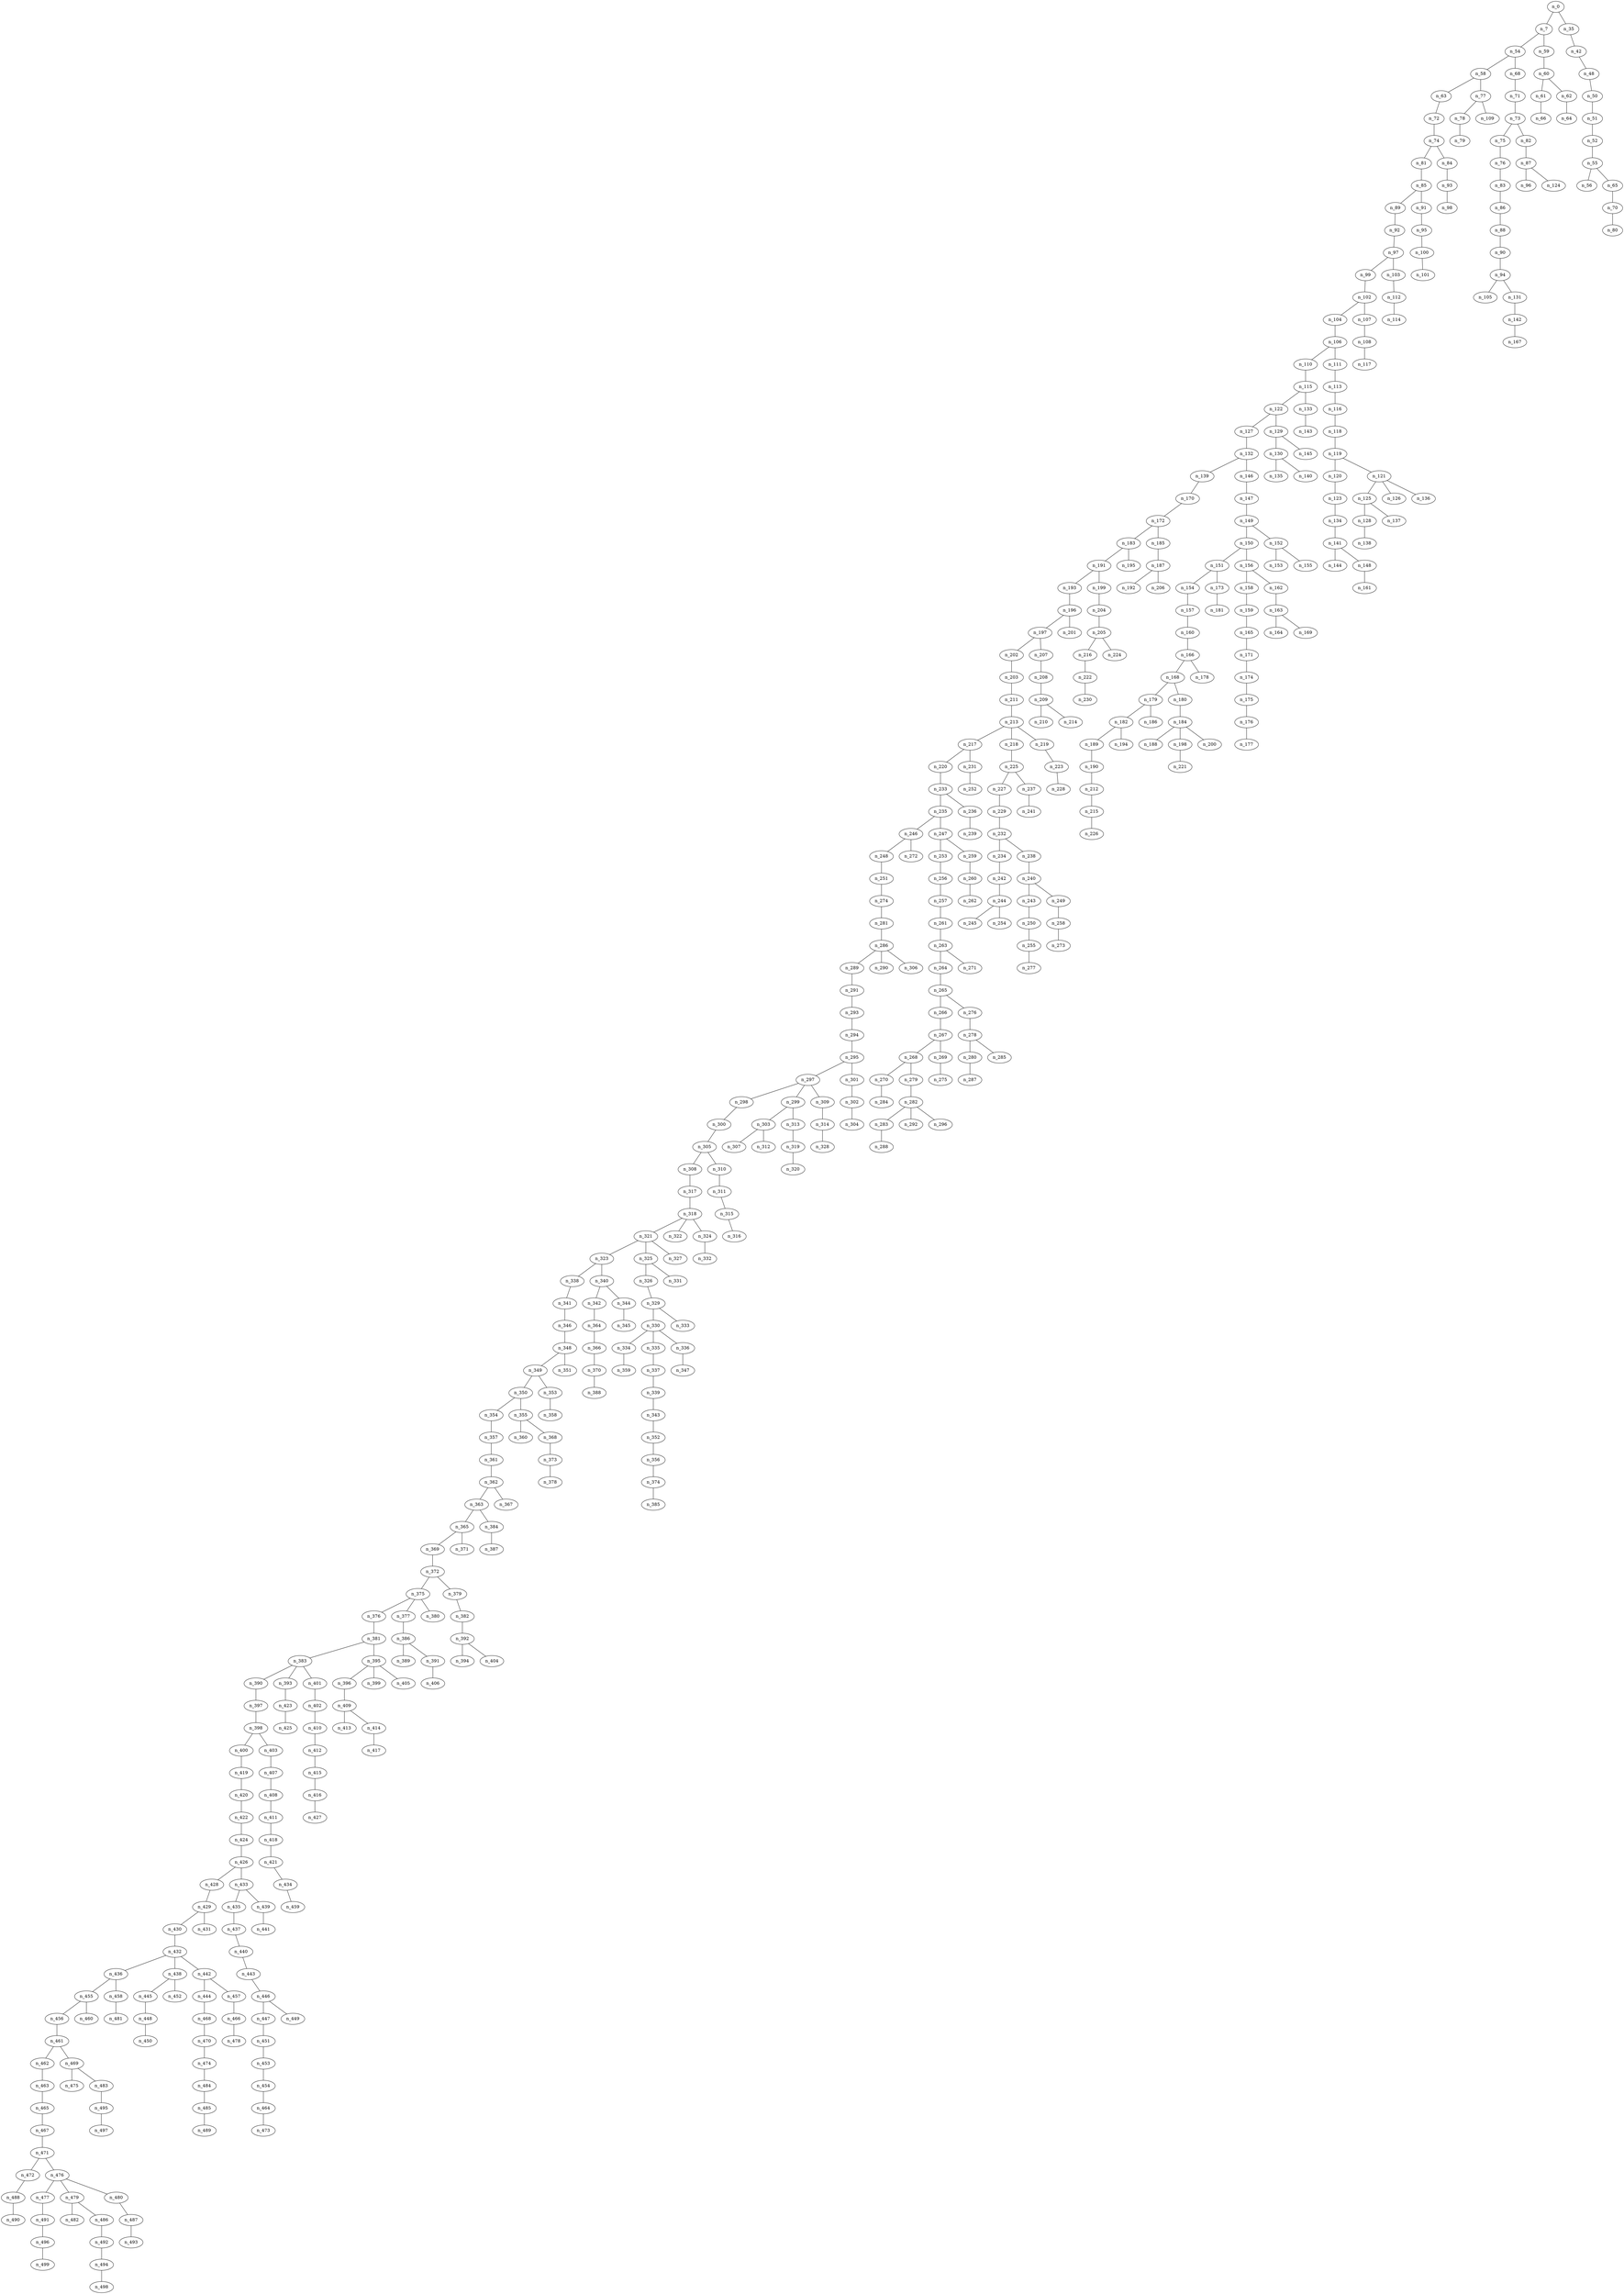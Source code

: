 graph grafoGeografico_500_30_DFS_R  {
n_0;
n_7;
n_54;
n_58;
n_63;
n_72;
n_74;
n_81;
n_85;
n_89;
n_92;
n_97;
n_99;
n_102;
n_104;
n_106;
n_110;
n_115;
n_122;
n_127;
n_132;
n_139;
n_170;
n_172;
n_183;
n_191;
n_193;
n_196;
n_197;
n_202;
n_203;
n_211;
n_213;
n_217;
n_220;
n_233;
n_235;
n_246;
n_248;
n_251;
n_274;
n_281;
n_286;
n_289;
n_291;
n_293;
n_294;
n_295;
n_297;
n_298;
n_300;
n_305;
n_308;
n_317;
n_318;
n_321;
n_323;
n_338;
n_341;
n_346;
n_348;
n_349;
n_350;
n_354;
n_357;
n_361;
n_362;
n_363;
n_365;
n_369;
n_372;
n_375;
n_376;
n_381;
n_383;
n_390;
n_397;
n_398;
n_400;
n_419;
n_420;
n_422;
n_424;
n_426;
n_428;
n_429;
n_430;
n_432;
n_436;
n_455;
n_456;
n_461;
n_462;
n_463;
n_465;
n_467;
n_471;
n_472;
n_488;
n_490;
n_476;
n_477;
n_491;
n_496;
n_499;
n_479;
n_482;
n_486;
n_492;
n_494;
n_498;
n_480;
n_487;
n_493;
n_469;
n_475;
n_483;
n_495;
n_497;
n_460;
n_458;
n_481;
n_438;
n_445;
n_448;
n_450;
n_452;
n_442;
n_444;
n_468;
n_470;
n_474;
n_484;
n_485;
n_489;
n_457;
n_466;
n_478;
n_431;
n_433;
n_435;
n_437;
n_440;
n_443;
n_446;
n_447;
n_451;
n_453;
n_454;
n_464;
n_473;
n_449;
n_439;
n_441;
n_403;
n_407;
n_408;
n_411;
n_418;
n_421;
n_434;
n_459;
n_393;
n_423;
n_425;
n_401;
n_402;
n_410;
n_412;
n_415;
n_416;
n_427;
n_395;
n_396;
n_409;
n_413;
n_414;
n_417;
n_399;
n_405;
n_377;
n_386;
n_389;
n_391;
n_406;
n_380;
n_379;
n_382;
n_392;
n_394;
n_404;
n_371;
n_384;
n_387;
n_367;
n_355;
n_360;
n_368;
n_373;
n_378;
n_353;
n_358;
n_351;
n_340;
n_342;
n_364;
n_366;
n_370;
n_388;
n_344;
n_345;
n_325;
n_326;
n_329;
n_330;
n_334;
n_359;
n_335;
n_337;
n_339;
n_343;
n_352;
n_356;
n_374;
n_385;
n_336;
n_347;
n_333;
n_331;
n_327;
n_322;
n_324;
n_332;
n_310;
n_311;
n_315;
n_316;
n_299;
n_303;
n_307;
n_312;
n_313;
n_319;
n_320;
n_309;
n_314;
n_328;
n_301;
n_302;
n_304;
n_290;
n_306;
n_272;
n_247;
n_253;
n_256;
n_257;
n_261;
n_263;
n_264;
n_265;
n_266;
n_267;
n_268;
n_270;
n_284;
n_279;
n_282;
n_283;
n_288;
n_292;
n_296;
n_269;
n_275;
n_276;
n_278;
n_280;
n_287;
n_285;
n_271;
n_259;
n_260;
n_262;
n_236;
n_239;
n_231;
n_252;
n_218;
n_225;
n_227;
n_229;
n_232;
n_234;
n_242;
n_244;
n_245;
n_254;
n_238;
n_240;
n_243;
n_250;
n_255;
n_277;
n_249;
n_258;
n_273;
n_237;
n_241;
n_219;
n_223;
n_228;
n_207;
n_208;
n_209;
n_210;
n_214;
n_201;
n_199;
n_204;
n_205;
n_216;
n_222;
n_230;
n_224;
n_195;
n_185;
n_187;
n_192;
n_206;
n_146;
n_147;
n_149;
n_150;
n_151;
n_154;
n_157;
n_160;
n_166;
n_168;
n_179;
n_182;
n_189;
n_190;
n_212;
n_215;
n_226;
n_194;
n_186;
n_180;
n_184;
n_188;
n_198;
n_221;
n_200;
n_178;
n_173;
n_181;
n_156;
n_158;
n_159;
n_165;
n_171;
n_174;
n_175;
n_176;
n_177;
n_162;
n_163;
n_164;
n_169;
n_152;
n_153;
n_155;
n_129;
n_130;
n_135;
n_140;
n_145;
n_133;
n_143;
n_111;
n_113;
n_116;
n_118;
n_119;
n_120;
n_123;
n_134;
n_141;
n_144;
n_148;
n_161;
n_121;
n_125;
n_128;
n_138;
n_137;
n_126;
n_136;
n_107;
n_108;
n_117;
n_103;
n_112;
n_114;
n_91;
n_95;
n_100;
n_101;
n_84;
n_93;
n_98;
n_77;
n_78;
n_79;
n_109;
n_68;
n_71;
n_73;
n_75;
n_76;
n_83;
n_86;
n_88;
n_90;
n_94;
n_105;
n_131;
n_142;
n_167;
n_82;
n_87;
n_96;
n_124;
n_59;
n_60;
n_61;
n_66;
n_62;
n_64;
n_35;
n_42;
n_48;
n_50;
n_51;
n_52;
n_55;
n_56;
n_65;
n_70;
n_80;
n_0 -- n_7;
n_7 -- n_54;
n_54 -- n_58;
n_58 -- n_63;
n_63 -- n_72;
n_72 -- n_74;
n_74 -- n_81;
n_81 -- n_85;
n_85 -- n_89;
n_89 -- n_92;
n_92 -- n_97;
n_97 -- n_99;
n_99 -- n_102;
n_102 -- n_104;
n_104 -- n_106;
n_106 -- n_110;
n_110 -- n_115;
n_115 -- n_122;
n_122 -- n_127;
n_127 -- n_132;
n_132 -- n_139;
n_139 -- n_170;
n_170 -- n_172;
n_172 -- n_183;
n_183 -- n_191;
n_191 -- n_193;
n_193 -- n_196;
n_196 -- n_197;
n_197 -- n_202;
n_202 -- n_203;
n_203 -- n_211;
n_211 -- n_213;
n_213 -- n_217;
n_217 -- n_220;
n_220 -- n_233;
n_233 -- n_235;
n_235 -- n_246;
n_246 -- n_248;
n_248 -- n_251;
n_251 -- n_274;
n_274 -- n_281;
n_281 -- n_286;
n_286 -- n_289;
n_289 -- n_291;
n_291 -- n_293;
n_293 -- n_294;
n_294 -- n_295;
n_295 -- n_297;
n_297 -- n_298;
n_298 -- n_300;
n_300 -- n_305;
n_305 -- n_308;
n_308 -- n_317;
n_317 -- n_318;
n_318 -- n_321;
n_321 -- n_323;
n_323 -- n_338;
n_338 -- n_341;
n_341 -- n_346;
n_346 -- n_348;
n_348 -- n_349;
n_349 -- n_350;
n_350 -- n_354;
n_354 -- n_357;
n_357 -- n_361;
n_361 -- n_362;
n_362 -- n_363;
n_363 -- n_365;
n_365 -- n_369;
n_369 -- n_372;
n_372 -- n_375;
n_375 -- n_376;
n_376 -- n_381;
n_381 -- n_383;
n_383 -- n_390;
n_390 -- n_397;
n_397 -- n_398;
n_398 -- n_400;
n_400 -- n_419;
n_419 -- n_420;
n_420 -- n_422;
n_422 -- n_424;
n_424 -- n_426;
n_426 -- n_428;
n_428 -- n_429;
n_429 -- n_430;
n_430 -- n_432;
n_432 -- n_436;
n_436 -- n_455;
n_455 -- n_456;
n_456 -- n_461;
n_461 -- n_462;
n_462 -- n_463;
n_463 -- n_465;
n_465 -- n_467;
n_467 -- n_471;
n_471 -- n_472;
n_472 -- n_488;
n_488 -- n_490;
n_471 -- n_476;
n_476 -- n_477;
n_477 -- n_491;
n_491 -- n_496;
n_496 -- n_499;
n_476 -- n_479;
n_479 -- n_482;
n_479 -- n_486;
n_486 -- n_492;
n_492 -- n_494;
n_494 -- n_498;
n_476 -- n_480;
n_480 -- n_487;
n_487 -- n_493;
n_461 -- n_469;
n_469 -- n_475;
n_469 -- n_483;
n_483 -- n_495;
n_495 -- n_497;
n_455 -- n_460;
n_436 -- n_458;
n_458 -- n_481;
n_432 -- n_438;
n_438 -- n_445;
n_445 -- n_448;
n_448 -- n_450;
n_438 -- n_452;
n_432 -- n_442;
n_442 -- n_444;
n_444 -- n_468;
n_468 -- n_470;
n_470 -- n_474;
n_474 -- n_484;
n_484 -- n_485;
n_485 -- n_489;
n_442 -- n_457;
n_457 -- n_466;
n_466 -- n_478;
n_429 -- n_431;
n_426 -- n_433;
n_433 -- n_435;
n_435 -- n_437;
n_437 -- n_440;
n_440 -- n_443;
n_443 -- n_446;
n_446 -- n_447;
n_447 -- n_451;
n_451 -- n_453;
n_453 -- n_454;
n_454 -- n_464;
n_464 -- n_473;
n_446 -- n_449;
n_433 -- n_439;
n_439 -- n_441;
n_398 -- n_403;
n_403 -- n_407;
n_407 -- n_408;
n_408 -- n_411;
n_411 -- n_418;
n_418 -- n_421;
n_421 -- n_434;
n_434 -- n_459;
n_383 -- n_393;
n_393 -- n_423;
n_423 -- n_425;
n_383 -- n_401;
n_401 -- n_402;
n_402 -- n_410;
n_410 -- n_412;
n_412 -- n_415;
n_415 -- n_416;
n_416 -- n_427;
n_381 -- n_395;
n_395 -- n_396;
n_396 -- n_409;
n_409 -- n_413;
n_409 -- n_414;
n_414 -- n_417;
n_395 -- n_399;
n_395 -- n_405;
n_375 -- n_377;
n_377 -- n_386;
n_386 -- n_389;
n_386 -- n_391;
n_391 -- n_406;
n_375 -- n_380;
n_372 -- n_379;
n_379 -- n_382;
n_382 -- n_392;
n_392 -- n_394;
n_392 -- n_404;
n_365 -- n_371;
n_363 -- n_384;
n_384 -- n_387;
n_362 -- n_367;
n_350 -- n_355;
n_355 -- n_360;
n_355 -- n_368;
n_368 -- n_373;
n_373 -- n_378;
n_349 -- n_353;
n_353 -- n_358;
n_348 -- n_351;
n_323 -- n_340;
n_340 -- n_342;
n_342 -- n_364;
n_364 -- n_366;
n_366 -- n_370;
n_370 -- n_388;
n_340 -- n_344;
n_344 -- n_345;
n_321 -- n_325;
n_325 -- n_326;
n_326 -- n_329;
n_329 -- n_330;
n_330 -- n_334;
n_334 -- n_359;
n_330 -- n_335;
n_335 -- n_337;
n_337 -- n_339;
n_339 -- n_343;
n_343 -- n_352;
n_352 -- n_356;
n_356 -- n_374;
n_374 -- n_385;
n_330 -- n_336;
n_336 -- n_347;
n_329 -- n_333;
n_325 -- n_331;
n_321 -- n_327;
n_318 -- n_322;
n_318 -- n_324;
n_324 -- n_332;
n_305 -- n_310;
n_310 -- n_311;
n_311 -- n_315;
n_315 -- n_316;
n_297 -- n_299;
n_299 -- n_303;
n_303 -- n_307;
n_303 -- n_312;
n_299 -- n_313;
n_313 -- n_319;
n_319 -- n_320;
n_297 -- n_309;
n_309 -- n_314;
n_314 -- n_328;
n_295 -- n_301;
n_301 -- n_302;
n_302 -- n_304;
n_286 -- n_290;
n_286 -- n_306;
n_246 -- n_272;
n_235 -- n_247;
n_247 -- n_253;
n_253 -- n_256;
n_256 -- n_257;
n_257 -- n_261;
n_261 -- n_263;
n_263 -- n_264;
n_264 -- n_265;
n_265 -- n_266;
n_266 -- n_267;
n_267 -- n_268;
n_268 -- n_270;
n_270 -- n_284;
n_268 -- n_279;
n_279 -- n_282;
n_282 -- n_283;
n_283 -- n_288;
n_282 -- n_292;
n_282 -- n_296;
n_267 -- n_269;
n_269 -- n_275;
n_265 -- n_276;
n_276 -- n_278;
n_278 -- n_280;
n_280 -- n_287;
n_278 -- n_285;
n_263 -- n_271;
n_247 -- n_259;
n_259 -- n_260;
n_260 -- n_262;
n_233 -- n_236;
n_236 -- n_239;
n_217 -- n_231;
n_231 -- n_252;
n_213 -- n_218;
n_218 -- n_225;
n_225 -- n_227;
n_227 -- n_229;
n_229 -- n_232;
n_232 -- n_234;
n_234 -- n_242;
n_242 -- n_244;
n_244 -- n_245;
n_244 -- n_254;
n_232 -- n_238;
n_238 -- n_240;
n_240 -- n_243;
n_243 -- n_250;
n_250 -- n_255;
n_255 -- n_277;
n_240 -- n_249;
n_249 -- n_258;
n_258 -- n_273;
n_225 -- n_237;
n_237 -- n_241;
n_213 -- n_219;
n_219 -- n_223;
n_223 -- n_228;
n_197 -- n_207;
n_207 -- n_208;
n_208 -- n_209;
n_209 -- n_210;
n_209 -- n_214;
n_196 -- n_201;
n_191 -- n_199;
n_199 -- n_204;
n_204 -- n_205;
n_205 -- n_216;
n_216 -- n_222;
n_222 -- n_230;
n_205 -- n_224;
n_183 -- n_195;
n_172 -- n_185;
n_185 -- n_187;
n_187 -- n_192;
n_187 -- n_206;
n_132 -- n_146;
n_146 -- n_147;
n_147 -- n_149;
n_149 -- n_150;
n_150 -- n_151;
n_151 -- n_154;
n_154 -- n_157;
n_157 -- n_160;
n_160 -- n_166;
n_166 -- n_168;
n_168 -- n_179;
n_179 -- n_182;
n_182 -- n_189;
n_189 -- n_190;
n_190 -- n_212;
n_212 -- n_215;
n_215 -- n_226;
n_182 -- n_194;
n_179 -- n_186;
n_168 -- n_180;
n_180 -- n_184;
n_184 -- n_188;
n_184 -- n_198;
n_198 -- n_221;
n_184 -- n_200;
n_166 -- n_178;
n_151 -- n_173;
n_173 -- n_181;
n_150 -- n_156;
n_156 -- n_158;
n_158 -- n_159;
n_159 -- n_165;
n_165 -- n_171;
n_171 -- n_174;
n_174 -- n_175;
n_175 -- n_176;
n_176 -- n_177;
n_156 -- n_162;
n_162 -- n_163;
n_163 -- n_164;
n_163 -- n_169;
n_149 -- n_152;
n_152 -- n_153;
n_152 -- n_155;
n_122 -- n_129;
n_129 -- n_130;
n_130 -- n_135;
n_130 -- n_140;
n_129 -- n_145;
n_115 -- n_133;
n_133 -- n_143;
n_106 -- n_111;
n_111 -- n_113;
n_113 -- n_116;
n_116 -- n_118;
n_118 -- n_119;
n_119 -- n_120;
n_120 -- n_123;
n_123 -- n_134;
n_134 -- n_141;
n_141 -- n_144;
n_141 -- n_148;
n_148 -- n_161;
n_119 -- n_121;
n_121 -- n_125;
n_125 -- n_128;
n_128 -- n_138;
n_125 -- n_137;
n_121 -- n_126;
n_121 -- n_136;
n_102 -- n_107;
n_107 -- n_108;
n_108 -- n_117;
n_97 -- n_103;
n_103 -- n_112;
n_112 -- n_114;
n_85 -- n_91;
n_91 -- n_95;
n_95 -- n_100;
n_100 -- n_101;
n_74 -- n_84;
n_84 -- n_93;
n_93 -- n_98;
n_58 -- n_77;
n_77 -- n_78;
n_78 -- n_79;
n_77 -- n_109;
n_54 -- n_68;
n_68 -- n_71;
n_71 -- n_73;
n_73 -- n_75;
n_75 -- n_76;
n_76 -- n_83;
n_83 -- n_86;
n_86 -- n_88;
n_88 -- n_90;
n_90 -- n_94;
n_94 -- n_105;
n_94 -- n_131;
n_131 -- n_142;
n_142 -- n_167;
n_73 -- n_82;
n_82 -- n_87;
n_87 -- n_96;
n_87 -- n_124;
n_7 -- n_59;
n_59 -- n_60;
n_60 -- n_61;
n_61 -- n_66;
n_60 -- n_62;
n_62 -- n_64;
n_0 -- n_35;
n_35 -- n_42;
n_42 -- n_48;
n_48 -- n_50;
n_50 -- n_51;
n_51 -- n_52;
n_52 -- n_55;
n_55 -- n_56;
n_55 -- n_65;
n_65 -- n_70;
n_70 -- n_80;
}